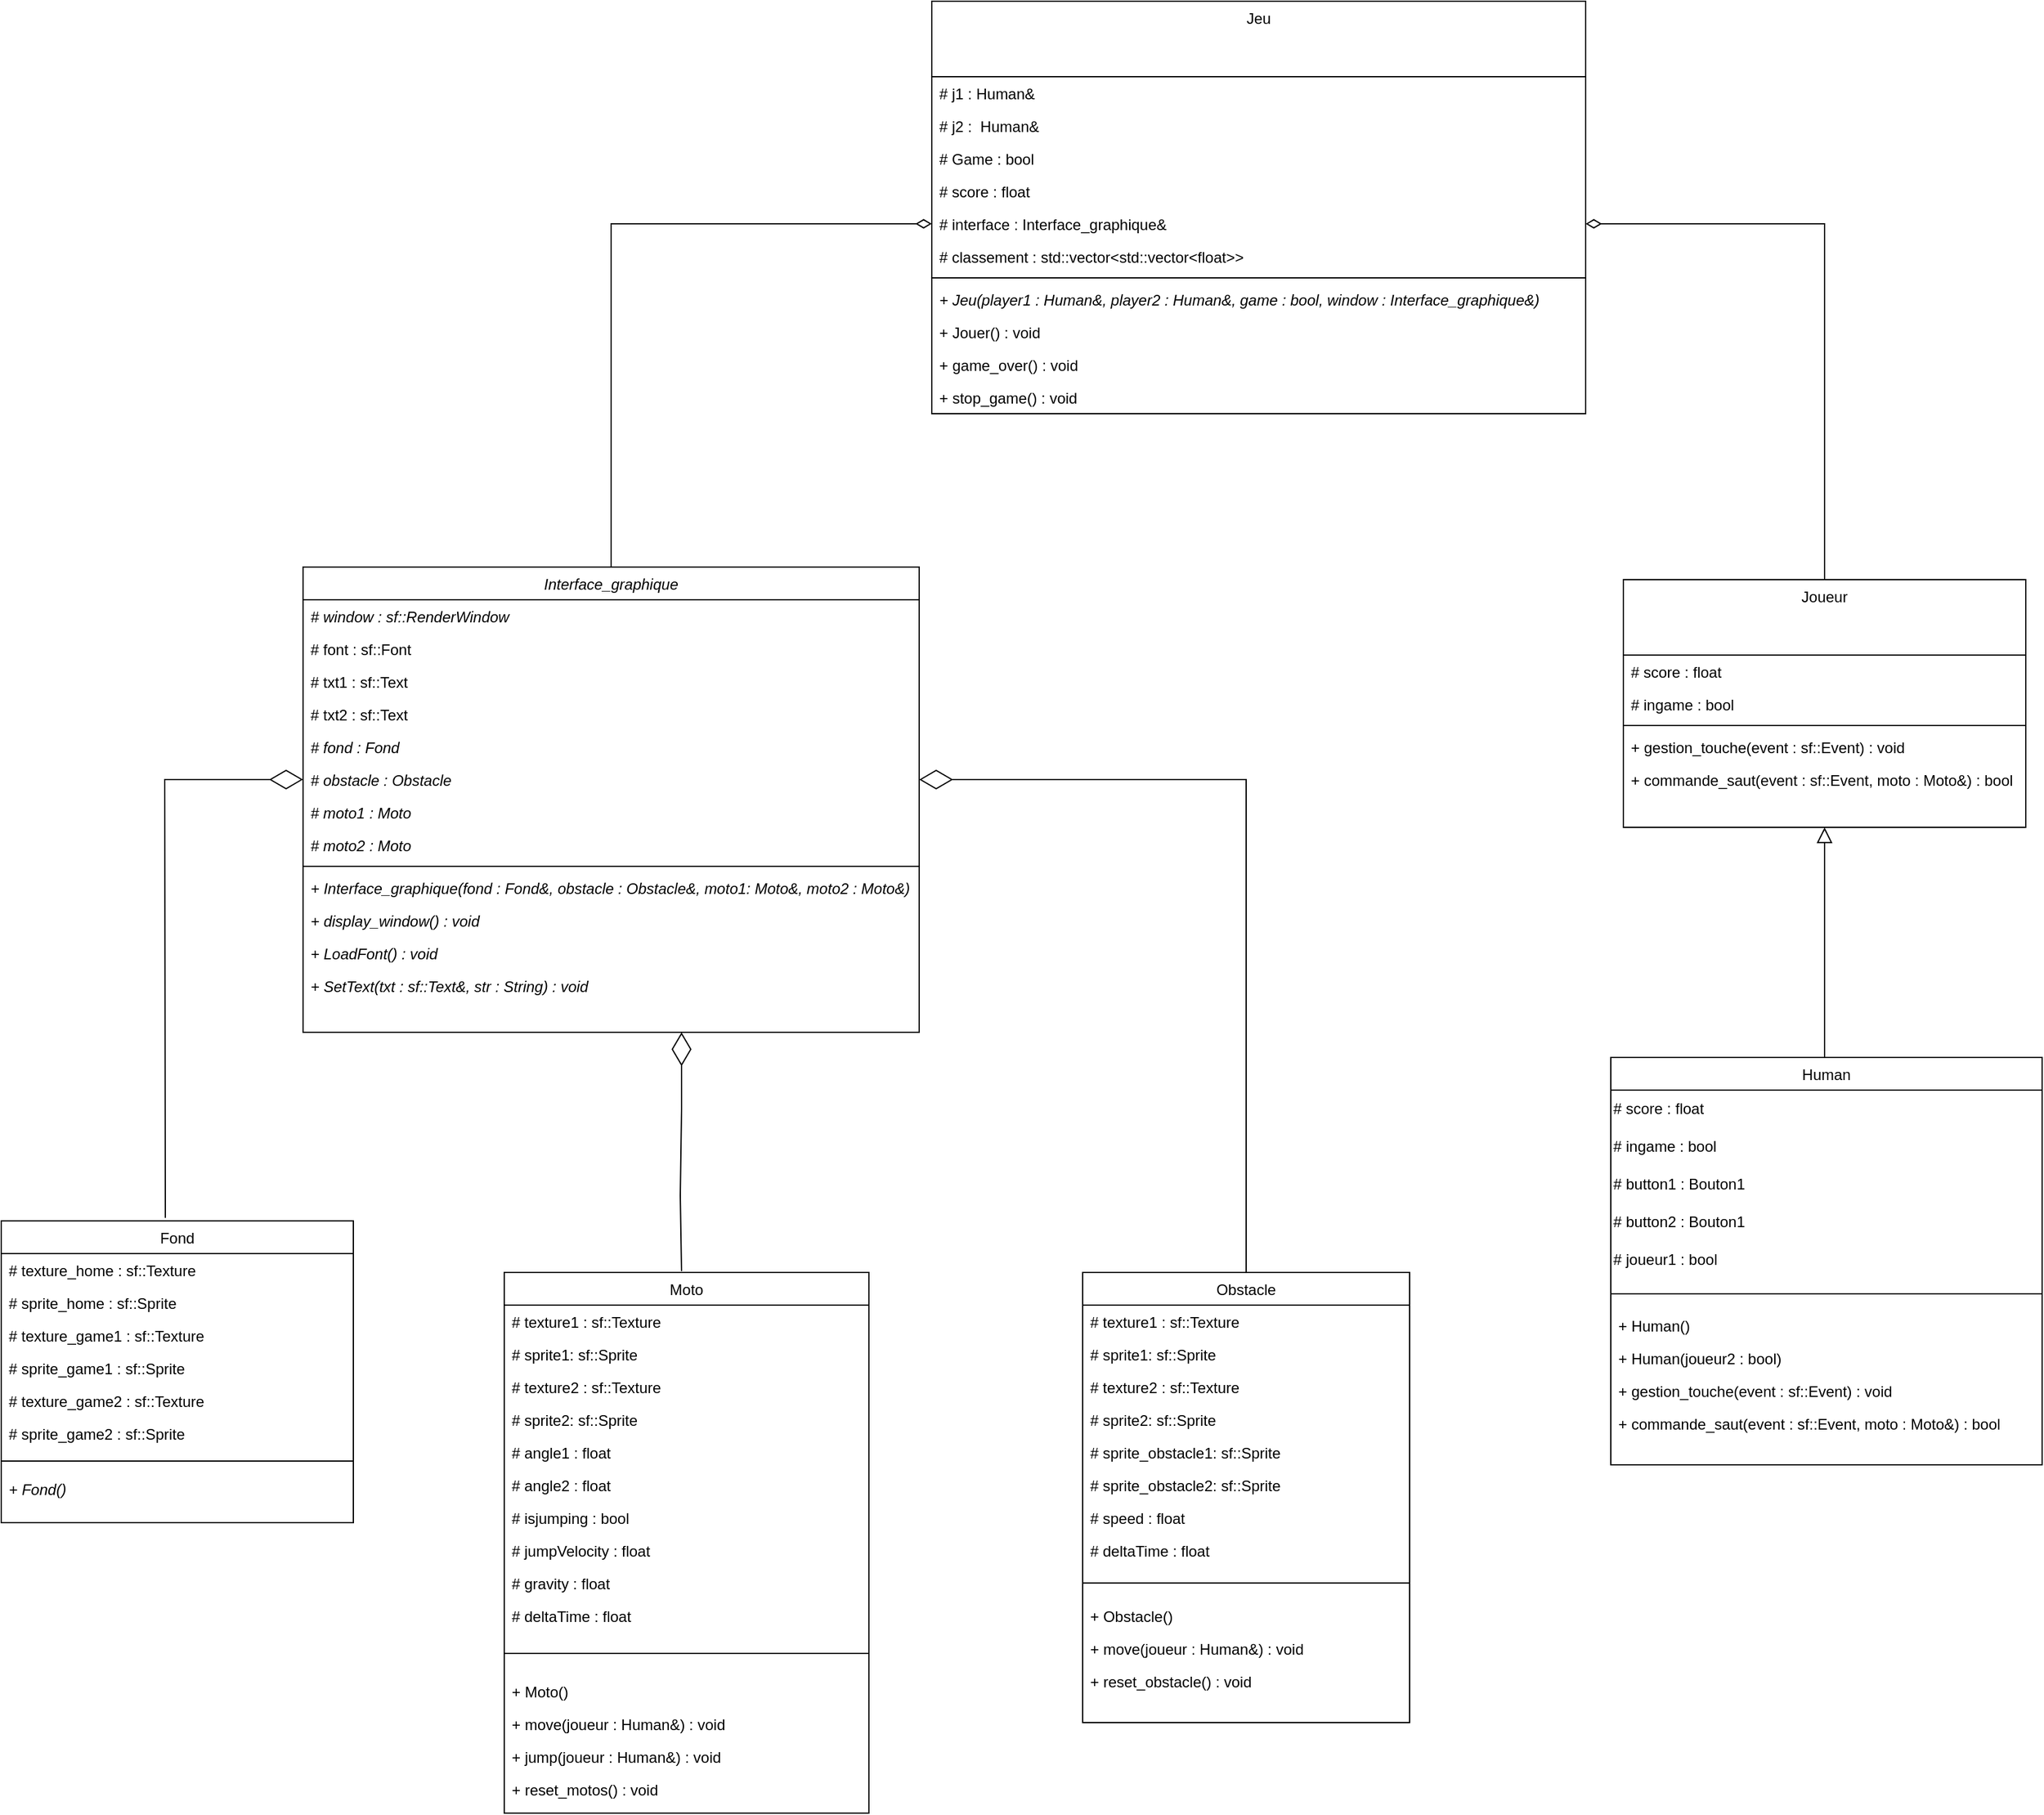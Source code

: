 <mxfile version="24.4.4" type="device">
  <diagram id="C5RBs43oDa-KdzZeNtuy" name="Page-1">
    <mxGraphModel dx="2647" dy="1991" grid="1" gridSize="10" guides="1" tooltips="1" connect="1" arrows="1" fold="1" page="1" pageScale="1" pageWidth="827" pageHeight="1169" math="0" shadow="0">
      <root>
        <mxCell id="WIyWlLk6GJQsqaUBKTNV-0" />
        <mxCell id="WIyWlLk6GJQsqaUBKTNV-1" parent="WIyWlLk6GJQsqaUBKTNV-0" />
        <mxCell id="h-lO-emz9I2BYOv12-4V-66" style="edgeStyle=orthogonalEdgeStyle;rounded=0;orthogonalLoop=1;jettySize=auto;html=1;endArrow=diamondThin;endFill=0;endSize=10;entryX=1;entryY=0.5;entryDx=0;entryDy=0;" parent="WIyWlLk6GJQsqaUBKTNV-1" source="zkfFHV4jXpPFQw0GAbJ--17" target="r4QG1wDXWR4Vy51Lts8h-43" edge="1">
          <mxGeometry relative="1" as="geometry">
            <mxPoint x="1060" y="-70" as="sourcePoint" />
          </mxGeometry>
        </mxCell>
        <mxCell id="zkfFHV4jXpPFQw0GAbJ--0" value="Interface_graphique" style="swimlane;fontStyle=2;align=center;verticalAlign=top;childLayout=stackLayout;horizontal=1;startSize=26;horizontalStack=0;resizeParent=1;resizeLast=0;collapsible=1;marginBottom=0;rounded=0;shadow=0;strokeWidth=1;" parent="WIyWlLk6GJQsqaUBKTNV-1" vertex="1">
          <mxGeometry x="-200" y="-330" width="490" height="370" as="geometry">
            <mxRectangle x="230" y="53" width="160" height="26" as="alternateBounds" />
          </mxGeometry>
        </mxCell>
        <mxCell id="r4QG1wDXWR4Vy51Lts8h-7" value="# window : sf::RenderWindow " style="text;align=left;verticalAlign=top;spacingLeft=4;spacingRight=4;overflow=hidden;rotatable=0;points=[[0,0.5],[1,0.5]];portConstraint=eastwest;fontStyle=2" parent="zkfFHV4jXpPFQw0GAbJ--0" vertex="1">
          <mxGeometry y="26" width="490" height="26" as="geometry" />
        </mxCell>
        <mxCell id="r4QG1wDXWR4Vy51Lts8h-48" value="# font : sf::Font" style="text;align=left;verticalAlign=top;spacingLeft=4;spacingRight=4;overflow=hidden;rotatable=0;points=[[0,0.5],[1,0.5]];portConstraint=eastwest;" parent="zkfFHV4jXpPFQw0GAbJ--0" vertex="1">
          <mxGeometry y="52" width="490" height="26" as="geometry" />
        </mxCell>
        <mxCell id="R3BcS-dxIxaYE3Pt7QyG-0" value="# txt1 : sf::Text" style="text;align=left;verticalAlign=top;spacingLeft=4;spacingRight=4;overflow=hidden;rotatable=0;points=[[0,0.5],[1,0.5]];portConstraint=eastwest;" parent="zkfFHV4jXpPFQw0GAbJ--0" vertex="1">
          <mxGeometry y="78" width="490" height="26" as="geometry" />
        </mxCell>
        <mxCell id="r4QG1wDXWR4Vy51Lts8h-47" value="# txt2 : sf::Text" style="text;align=left;verticalAlign=top;spacingLeft=4;spacingRight=4;overflow=hidden;rotatable=0;points=[[0,0.5],[1,0.5]];portConstraint=eastwest;" parent="zkfFHV4jXpPFQw0GAbJ--0" vertex="1">
          <mxGeometry y="104" width="490" height="26" as="geometry" />
        </mxCell>
        <mxCell id="r4QG1wDXWR4Vy51Lts8h-10" value="# fond : Fond" style="text;align=left;verticalAlign=top;spacingLeft=4;spacingRight=4;overflow=hidden;rotatable=0;points=[[0,0.5],[1,0.5]];portConstraint=eastwest;fontStyle=2" parent="zkfFHV4jXpPFQw0GAbJ--0" vertex="1">
          <mxGeometry y="130" width="490" height="26" as="geometry" />
        </mxCell>
        <mxCell id="r4QG1wDXWR4Vy51Lts8h-49" value="# obstacle : Obstacle" style="text;align=left;verticalAlign=top;spacingLeft=4;spacingRight=4;overflow=hidden;rotatable=0;points=[[0,0.5],[1,0.5]];portConstraint=eastwest;fontStyle=2" parent="zkfFHV4jXpPFQw0GAbJ--0" vertex="1">
          <mxGeometry y="156" width="490" height="26" as="geometry" />
        </mxCell>
        <mxCell id="vCATtx_reJFa3keDzBUc-161" value="# moto1 : Moto" style="text;align=left;verticalAlign=top;spacingLeft=4;spacingRight=4;overflow=hidden;rotatable=0;points=[[0,0.5],[1,0.5]];portConstraint=eastwest;fontStyle=2" vertex="1" parent="zkfFHV4jXpPFQw0GAbJ--0">
          <mxGeometry y="182" width="490" height="26" as="geometry" />
        </mxCell>
        <mxCell id="vCATtx_reJFa3keDzBUc-162" value="# moto2 : Moto" style="text;align=left;verticalAlign=top;spacingLeft=4;spacingRight=4;overflow=hidden;rotatable=0;points=[[0,0.5],[1,0.5]];portConstraint=eastwest;fontStyle=2" vertex="1" parent="zkfFHV4jXpPFQw0GAbJ--0">
          <mxGeometry y="208" width="490" height="26" as="geometry" />
        </mxCell>
        <mxCell id="zkfFHV4jXpPFQw0GAbJ--4" value="" style="line;html=1;strokeWidth=1;align=left;verticalAlign=middle;spacingTop=-1;spacingLeft=3;spacingRight=3;rotatable=0;labelPosition=right;points=[];portConstraint=eastwest;" parent="zkfFHV4jXpPFQw0GAbJ--0" vertex="1">
          <mxGeometry y="234" width="490" height="8" as="geometry" />
        </mxCell>
        <mxCell id="zkfFHV4jXpPFQw0GAbJ--5" value="+ Interface_graphique(fond : Fond&amp;, obstacle : Obstacle&amp;, moto1: Moto&amp;, moto2 : Moto&amp;)" style="text;align=left;verticalAlign=top;spacingLeft=4;spacingRight=4;overflow=hidden;rotatable=0;points=[[0,0.5],[1,0.5]];portConstraint=eastwest;fontStyle=2" parent="zkfFHV4jXpPFQw0GAbJ--0" vertex="1">
          <mxGeometry y="242" width="490" height="26" as="geometry" />
        </mxCell>
        <mxCell id="vCATtx_reJFa3keDzBUc-163" value="+ display_window() : void" style="text;align=left;verticalAlign=top;spacingLeft=4;spacingRight=4;overflow=hidden;rotatable=0;points=[[0,0.5],[1,0.5]];portConstraint=eastwest;fontStyle=2" vertex="1" parent="zkfFHV4jXpPFQw0GAbJ--0">
          <mxGeometry y="268" width="490" height="26" as="geometry" />
        </mxCell>
        <mxCell id="vCATtx_reJFa3keDzBUc-164" value="+ LoadFont() : void" style="text;align=left;verticalAlign=top;spacingLeft=4;spacingRight=4;overflow=hidden;rotatable=0;points=[[0,0.5],[1,0.5]];portConstraint=eastwest;fontStyle=2" vertex="1" parent="zkfFHV4jXpPFQw0GAbJ--0">
          <mxGeometry y="294" width="490" height="26" as="geometry" />
        </mxCell>
        <mxCell id="vCATtx_reJFa3keDzBUc-165" value="+ SetText(txt : sf::Text&amp;, str : String) : void" style="text;align=left;verticalAlign=top;spacingLeft=4;spacingRight=4;overflow=hidden;rotatable=0;points=[[0,0.5],[1,0.5]];portConstraint=eastwest;fontStyle=2" vertex="1" parent="zkfFHV4jXpPFQw0GAbJ--0">
          <mxGeometry y="320" width="490" height="26" as="geometry" />
        </mxCell>
        <mxCell id="zkfFHV4jXpPFQw0GAbJ--6" value="Fond" style="swimlane;fontStyle=0;align=center;verticalAlign=top;childLayout=stackLayout;horizontal=1;startSize=26;horizontalStack=0;resizeParent=1;resizeLast=0;collapsible=1;marginBottom=0;rounded=0;shadow=0;strokeWidth=1;" parent="WIyWlLk6GJQsqaUBKTNV-1" vertex="1">
          <mxGeometry x="-440" y="190" width="280" height="240" as="geometry">
            <mxRectangle x="130" y="380" width="160" height="26" as="alternateBounds" />
          </mxGeometry>
        </mxCell>
        <mxCell id="zkfFHV4jXpPFQw0GAbJ--7" value="# texture_home : sf::Texture" style="text;align=left;verticalAlign=top;spacingLeft=4;spacingRight=4;overflow=hidden;rotatable=0;points=[[0,0.5],[1,0.5]];portConstraint=eastwest;" parent="zkfFHV4jXpPFQw0GAbJ--6" vertex="1">
          <mxGeometry y="26" width="280" height="26" as="geometry" />
        </mxCell>
        <mxCell id="vCATtx_reJFa3keDzBUc-167" value="# sprite_home : sf::Sprite" style="text;align=left;verticalAlign=top;spacingLeft=4;spacingRight=4;overflow=hidden;rotatable=0;points=[[0,0.5],[1,0.5]];portConstraint=eastwest;" vertex="1" parent="zkfFHV4jXpPFQw0GAbJ--6">
          <mxGeometry y="52" width="280" height="26" as="geometry" />
        </mxCell>
        <mxCell id="vCATtx_reJFa3keDzBUc-168" value="# texture_game1 : sf::Texture" style="text;align=left;verticalAlign=top;spacingLeft=4;spacingRight=4;overflow=hidden;rotatable=0;points=[[0,0.5],[1,0.5]];portConstraint=eastwest;" vertex="1" parent="zkfFHV4jXpPFQw0GAbJ--6">
          <mxGeometry y="78" width="280" height="26" as="geometry" />
        </mxCell>
        <mxCell id="vCATtx_reJFa3keDzBUc-169" value="# sprite_game1 : sf::Sprite" style="text;align=left;verticalAlign=top;spacingLeft=4;spacingRight=4;overflow=hidden;rotatable=0;points=[[0,0.5],[1,0.5]];portConstraint=eastwest;" vertex="1" parent="zkfFHV4jXpPFQw0GAbJ--6">
          <mxGeometry y="104" width="280" height="26" as="geometry" />
        </mxCell>
        <mxCell id="vCATtx_reJFa3keDzBUc-170" value="# texture_game2 : sf::Texture" style="text;align=left;verticalAlign=top;spacingLeft=4;spacingRight=4;overflow=hidden;rotatable=0;points=[[0,0.5],[1,0.5]];portConstraint=eastwest;" vertex="1" parent="zkfFHV4jXpPFQw0GAbJ--6">
          <mxGeometry y="130" width="280" height="26" as="geometry" />
        </mxCell>
        <mxCell id="vCATtx_reJFa3keDzBUc-171" value="# sprite_game2 : sf::Sprite" style="text;align=left;verticalAlign=top;spacingLeft=4;spacingRight=4;overflow=hidden;rotatable=0;points=[[0,0.5],[1,0.5]];portConstraint=eastwest;" vertex="1" parent="zkfFHV4jXpPFQw0GAbJ--6">
          <mxGeometry y="156" width="280" height="26" as="geometry" />
        </mxCell>
        <mxCell id="zkfFHV4jXpPFQw0GAbJ--9" value="" style="line;html=1;strokeWidth=1;align=left;verticalAlign=middle;spacingTop=-1;spacingLeft=3;spacingRight=3;rotatable=0;labelPosition=right;points=[];portConstraint=eastwest;" parent="zkfFHV4jXpPFQw0GAbJ--6" vertex="1">
          <mxGeometry y="182" width="280" height="18" as="geometry" />
        </mxCell>
        <mxCell id="vCATtx_reJFa3keDzBUc-172" value="+ Fond()" style="text;align=left;verticalAlign=top;spacingLeft=4;spacingRight=4;overflow=hidden;rotatable=0;points=[[0,0.5],[1,0.5]];portConstraint=eastwest;fontStyle=2" vertex="1" parent="zkfFHV4jXpPFQw0GAbJ--6">
          <mxGeometry y="200" width="280" height="26" as="geometry" />
        </mxCell>
        <mxCell id="zkfFHV4jXpPFQw0GAbJ--17" value="Joueur" style="swimlane;fontStyle=0;align=center;verticalAlign=top;childLayout=stackLayout;horizontal=1;startSize=60;horizontalStack=0;resizeParent=1;resizeLast=0;collapsible=1;marginBottom=0;rounded=0;shadow=0;strokeWidth=1;" parent="WIyWlLk6GJQsqaUBKTNV-1" vertex="1">
          <mxGeometry x="850" y="-320" width="320" height="197" as="geometry">
            <mxRectangle x="550" y="140" width="160" height="26" as="alternateBounds" />
          </mxGeometry>
        </mxCell>
        <mxCell id="r4QG1wDXWR4Vy51Lts8h-9" value="# score : float" style="text;align=left;verticalAlign=top;spacingLeft=4;spacingRight=4;overflow=hidden;rotatable=0;points=[[0,0.5],[1,0.5]];portConstraint=eastwest;" parent="zkfFHV4jXpPFQw0GAbJ--17" vertex="1">
          <mxGeometry y="60" width="320" height="26" as="geometry" />
        </mxCell>
        <mxCell id="6tvysSd0uOdUDDxK0sPk-0" value="# ingame : bool" style="text;align=left;verticalAlign=top;spacingLeft=4;spacingRight=4;overflow=hidden;rotatable=0;points=[[0,0.5],[1,0.5]];portConstraint=eastwest;" parent="zkfFHV4jXpPFQw0GAbJ--17" vertex="1">
          <mxGeometry y="86" width="320" height="26" as="geometry" />
        </mxCell>
        <mxCell id="zkfFHV4jXpPFQw0GAbJ--23" value="" style="line;html=1;strokeWidth=1;align=left;verticalAlign=middle;spacingTop=-1;spacingLeft=3;spacingRight=3;rotatable=0;labelPosition=right;points=[];portConstraint=eastwest;" parent="zkfFHV4jXpPFQw0GAbJ--17" vertex="1">
          <mxGeometry y="112" width="320" height="8" as="geometry" />
        </mxCell>
        <mxCell id="zkfFHV4jXpPFQw0GAbJ--24" value="+ gestion_touche(event : sf::Event) : void" style="text;align=left;verticalAlign=top;spacingLeft=4;spacingRight=4;overflow=hidden;rotatable=0;points=[[0,0.5],[1,0.5]];portConstraint=eastwest;" parent="zkfFHV4jXpPFQw0GAbJ--17" vertex="1">
          <mxGeometry y="120" width="320" height="26" as="geometry" />
        </mxCell>
        <mxCell id="r4QG1wDXWR4Vy51Lts8h-22" value="+ commande_saut(event : sf::Event, moto : Moto&amp;) : bool" style="text;align=left;verticalAlign=top;spacingLeft=4;spacingRight=4;overflow=hidden;rotatable=0;points=[[0,0.5],[1,0.5]];portConstraint=eastwest;" parent="zkfFHV4jXpPFQw0GAbJ--17" vertex="1">
          <mxGeometry y="146" width="320" height="26" as="geometry" />
        </mxCell>
        <mxCell id="h-lO-emz9I2BYOv12-4V-8" value="Moto" style="swimlane;fontStyle=0;align=center;verticalAlign=top;childLayout=stackLayout;horizontal=1;startSize=26;horizontalStack=0;resizeParent=1;resizeLast=0;collapsible=1;marginBottom=0;rounded=0;shadow=0;strokeWidth=1;" parent="WIyWlLk6GJQsqaUBKTNV-1" vertex="1">
          <mxGeometry x="-40" y="231" width="290" height="430" as="geometry">
            <mxRectangle x="130" y="380" width="160" height="26" as="alternateBounds" />
          </mxGeometry>
        </mxCell>
        <mxCell id="vCATtx_reJFa3keDzBUc-175" value="# texture1 : sf::Texture" style="text;align=left;verticalAlign=top;spacingLeft=4;spacingRight=4;overflow=hidden;rotatable=0;points=[[0,0.5],[1,0.5]];portConstraint=eastwest;" vertex="1" parent="h-lO-emz9I2BYOv12-4V-8">
          <mxGeometry y="26" width="290" height="26" as="geometry" />
        </mxCell>
        <mxCell id="h-lO-emz9I2BYOv12-4V-9" value="# sprite1: sf::Sprite" style="text;align=left;verticalAlign=top;spacingLeft=4;spacingRight=4;overflow=hidden;rotatable=0;points=[[0,0.5],[1,0.5]];portConstraint=eastwest;" parent="h-lO-emz9I2BYOv12-4V-8" vertex="1">
          <mxGeometry y="52" width="290" height="26" as="geometry" />
        </mxCell>
        <mxCell id="r4QG1wDXWR4Vy51Lts8h-26" value="# texture2 : sf::Texture" style="text;align=left;verticalAlign=top;spacingLeft=4;spacingRight=4;overflow=hidden;rotatable=0;points=[[0,0.5],[1,0.5]];portConstraint=eastwest;" parent="h-lO-emz9I2BYOv12-4V-8" vertex="1">
          <mxGeometry y="78" width="290" height="26" as="geometry" />
        </mxCell>
        <mxCell id="r4QG1wDXWR4Vy51Lts8h-27" value="# sprite2: sf::Sprite" style="text;align=left;verticalAlign=top;spacingLeft=4;spacingRight=4;overflow=hidden;rotatable=0;points=[[0,0.5],[1,0.5]];portConstraint=eastwest;" parent="h-lO-emz9I2BYOv12-4V-8" vertex="1">
          <mxGeometry y="104" width="290" height="26" as="geometry" />
        </mxCell>
        <mxCell id="6tvysSd0uOdUDDxK0sPk-3" value="# angle1 : float" style="text;align=left;verticalAlign=top;spacingLeft=4;spacingRight=4;overflow=hidden;rotatable=0;points=[[0,0.5],[1,0.5]];portConstraint=eastwest;" parent="h-lO-emz9I2BYOv12-4V-8" vertex="1">
          <mxGeometry y="130" width="290" height="26" as="geometry" />
        </mxCell>
        <mxCell id="vCATtx_reJFa3keDzBUc-178" value="# angle2 : float" style="text;align=left;verticalAlign=top;spacingLeft=4;spacingRight=4;overflow=hidden;rotatable=0;points=[[0,0.5],[1,0.5]];portConstraint=eastwest;" vertex="1" parent="h-lO-emz9I2BYOv12-4V-8">
          <mxGeometry y="156" width="290" height="26" as="geometry" />
        </mxCell>
        <mxCell id="vCATtx_reJFa3keDzBUc-179" value="# isjumping : bool" style="text;align=left;verticalAlign=top;spacingLeft=4;spacingRight=4;overflow=hidden;rotatable=0;points=[[0,0.5],[1,0.5]];portConstraint=eastwest;" vertex="1" parent="h-lO-emz9I2BYOv12-4V-8">
          <mxGeometry y="182" width="290" height="26" as="geometry" />
        </mxCell>
        <mxCell id="vCATtx_reJFa3keDzBUc-180" value="# jumpVelocity : float" style="text;align=left;verticalAlign=top;spacingLeft=4;spacingRight=4;overflow=hidden;rotatable=0;points=[[0,0.5],[1,0.5]];portConstraint=eastwest;" vertex="1" parent="h-lO-emz9I2BYOv12-4V-8">
          <mxGeometry y="208" width="290" height="26" as="geometry" />
        </mxCell>
        <mxCell id="vCATtx_reJFa3keDzBUc-181" value="# gravity : float" style="text;align=left;verticalAlign=top;spacingLeft=4;spacingRight=4;overflow=hidden;rotatable=0;points=[[0,0.5],[1,0.5]];portConstraint=eastwest;" vertex="1" parent="h-lO-emz9I2BYOv12-4V-8">
          <mxGeometry y="234" width="290" height="26" as="geometry" />
        </mxCell>
        <mxCell id="vCATtx_reJFa3keDzBUc-182" value="# deltaTime : float" style="text;align=left;verticalAlign=top;spacingLeft=4;spacingRight=4;overflow=hidden;rotatable=0;points=[[0,0.5],[1,0.5]];portConstraint=eastwest;" vertex="1" parent="h-lO-emz9I2BYOv12-4V-8">
          <mxGeometry y="260" width="290" height="26" as="geometry" />
        </mxCell>
        <mxCell id="h-lO-emz9I2BYOv12-4V-12" value="" style="line;html=1;strokeWidth=1;align=left;verticalAlign=middle;spacingTop=-1;spacingLeft=3;spacingRight=3;rotatable=0;labelPosition=right;points=[];portConstraint=eastwest;" parent="h-lO-emz9I2BYOv12-4V-8" vertex="1">
          <mxGeometry y="286" width="290" height="34" as="geometry" />
        </mxCell>
        <mxCell id="h-lO-emz9I2BYOv12-4V-33" value="+ Moto()" style="text;align=left;verticalAlign=top;spacingLeft=4;spacingRight=4;overflow=hidden;rotatable=0;points=[[0,0.5],[1,0.5]];portConstraint=eastwest;fontStyle=0" parent="h-lO-emz9I2BYOv12-4V-8" vertex="1">
          <mxGeometry y="320" width="290" height="26" as="geometry" />
        </mxCell>
        <mxCell id="R3BcS-dxIxaYE3Pt7QyG-3" value="+ move(joueur : Human&amp;) : void" style="text;align=left;verticalAlign=top;spacingLeft=4;spacingRight=4;overflow=hidden;rotatable=0;points=[[0,0.5],[1,0.5]];portConstraint=eastwest;fontStyle=0" parent="h-lO-emz9I2BYOv12-4V-8" vertex="1">
          <mxGeometry y="346" width="290" height="26" as="geometry" />
        </mxCell>
        <mxCell id="vCATtx_reJFa3keDzBUc-183" value="+ jump(joueur : Human&amp;) : void" style="text;align=left;verticalAlign=top;spacingLeft=4;spacingRight=4;overflow=hidden;rotatable=0;points=[[0,0.5],[1,0.5]];portConstraint=eastwest;fontStyle=0" vertex="1" parent="h-lO-emz9I2BYOv12-4V-8">
          <mxGeometry y="372" width="290" height="26" as="geometry" />
        </mxCell>
        <mxCell id="vCATtx_reJFa3keDzBUc-184" value="+ reset_motos() : void" style="text;align=left;verticalAlign=top;spacingLeft=4;spacingRight=4;overflow=hidden;rotatable=0;points=[[0,0.5],[1,0.5]];portConstraint=eastwest;fontStyle=0" vertex="1" parent="h-lO-emz9I2BYOv12-4V-8">
          <mxGeometry y="398" width="290" height="26" as="geometry" />
        </mxCell>
        <mxCell id="h-lO-emz9I2BYOv12-4V-18" value="Obstacle" style="swimlane;fontStyle=0;align=center;verticalAlign=top;childLayout=stackLayout;horizontal=1;startSize=26;horizontalStack=0;resizeParent=1;resizeLast=0;collapsible=1;marginBottom=0;rounded=0;shadow=0;strokeWidth=1;" parent="WIyWlLk6GJQsqaUBKTNV-1" vertex="1">
          <mxGeometry x="420" y="231" width="260" height="358" as="geometry">
            <mxRectangle x="130" y="380" width="160" height="26" as="alternateBounds" />
          </mxGeometry>
        </mxCell>
        <mxCell id="h-lO-emz9I2BYOv12-4V-19" value="# texture1 : sf::Texture" style="text;align=left;verticalAlign=top;spacingLeft=4;spacingRight=4;overflow=hidden;rotatable=0;points=[[0,0.5],[1,0.5]];portConstraint=eastwest;" parent="h-lO-emz9I2BYOv12-4V-18" vertex="1">
          <mxGeometry y="26" width="260" height="26" as="geometry" />
        </mxCell>
        <mxCell id="r4QG1wDXWR4Vy51Lts8h-35" value="# sprite1: sf::Sprite" style="text;align=left;verticalAlign=top;spacingLeft=4;spacingRight=4;overflow=hidden;rotatable=0;points=[[0,0.5],[1,0.5]];portConstraint=eastwest;" parent="h-lO-emz9I2BYOv12-4V-18" vertex="1">
          <mxGeometry y="52" width="260" height="26" as="geometry" />
        </mxCell>
        <mxCell id="vCATtx_reJFa3keDzBUc-185" value="# texture2 : sf::Texture" style="text;align=left;verticalAlign=top;spacingLeft=4;spacingRight=4;overflow=hidden;rotatable=0;points=[[0,0.5],[1,0.5]];portConstraint=eastwest;" vertex="1" parent="h-lO-emz9I2BYOv12-4V-18">
          <mxGeometry y="78" width="260" height="26" as="geometry" />
        </mxCell>
        <mxCell id="vCATtx_reJFa3keDzBUc-186" value="# sprite2: sf::Sprite" style="text;align=left;verticalAlign=top;spacingLeft=4;spacingRight=4;overflow=hidden;rotatable=0;points=[[0,0.5],[1,0.5]];portConstraint=eastwest;" vertex="1" parent="h-lO-emz9I2BYOv12-4V-18">
          <mxGeometry y="104" width="260" height="26" as="geometry" />
        </mxCell>
        <mxCell id="vCATtx_reJFa3keDzBUc-187" value="# sprite_obstacle1: sf::Sprite" style="text;align=left;verticalAlign=top;spacingLeft=4;spacingRight=4;overflow=hidden;rotatable=0;points=[[0,0.5],[1,0.5]];portConstraint=eastwest;" vertex="1" parent="h-lO-emz9I2BYOv12-4V-18">
          <mxGeometry y="130" width="260" height="26" as="geometry" />
        </mxCell>
        <mxCell id="vCATtx_reJFa3keDzBUc-189" value="# sprite_obstacle2: sf::Sprite" style="text;align=left;verticalAlign=top;spacingLeft=4;spacingRight=4;overflow=hidden;rotatable=0;points=[[0,0.5],[1,0.5]];portConstraint=eastwest;" vertex="1" parent="h-lO-emz9I2BYOv12-4V-18">
          <mxGeometry y="156" width="260" height="26" as="geometry" />
        </mxCell>
        <mxCell id="vCATtx_reJFa3keDzBUc-190" value="# speed : float" style="text;align=left;verticalAlign=top;spacingLeft=4;spacingRight=4;overflow=hidden;rotatable=0;points=[[0,0.5],[1,0.5]];portConstraint=eastwest;" vertex="1" parent="h-lO-emz9I2BYOv12-4V-18">
          <mxGeometry y="182" width="260" height="26" as="geometry" />
        </mxCell>
        <mxCell id="vCATtx_reJFa3keDzBUc-191" value="# deltaTime : float" style="text;align=left;verticalAlign=top;spacingLeft=4;spacingRight=4;overflow=hidden;rotatable=0;points=[[0,0.5],[1,0.5]];portConstraint=eastwest;" vertex="1" parent="h-lO-emz9I2BYOv12-4V-18">
          <mxGeometry y="208" width="260" height="26" as="geometry" />
        </mxCell>
        <mxCell id="h-lO-emz9I2BYOv12-4V-21" value="" style="line;html=1;strokeWidth=1;align=left;verticalAlign=middle;spacingTop=-1;spacingLeft=3;spacingRight=3;rotatable=0;labelPosition=right;points=[];portConstraint=eastwest;" parent="h-lO-emz9I2BYOv12-4V-18" vertex="1">
          <mxGeometry y="234" width="260" height="26" as="geometry" />
        </mxCell>
        <mxCell id="h-lO-emz9I2BYOv12-4V-41" value="+ Obstacle()" style="text;align=left;verticalAlign=top;spacingLeft=4;spacingRight=4;overflow=hidden;rotatable=0;points=[[0,0.5],[1,0.5]];portConstraint=eastwest;fontStyle=0" parent="h-lO-emz9I2BYOv12-4V-18" vertex="1">
          <mxGeometry y="260" width="260" height="26" as="geometry" />
        </mxCell>
        <mxCell id="R3BcS-dxIxaYE3Pt7QyG-6" value="+ move(joueur : Human&amp;) : void" style="text;align=left;verticalAlign=top;spacingLeft=4;spacingRight=4;overflow=hidden;rotatable=0;points=[[0,0.5],[1,0.5]];portConstraint=eastwest;fontStyle=0" parent="h-lO-emz9I2BYOv12-4V-18" vertex="1">
          <mxGeometry y="286" width="260" height="26" as="geometry" />
        </mxCell>
        <mxCell id="vCATtx_reJFa3keDzBUc-192" value="+ reset_obstacle() : void" style="text;align=left;verticalAlign=top;spacingLeft=4;spacingRight=4;overflow=hidden;rotatable=0;points=[[0,0.5],[1,0.5]];portConstraint=eastwest;fontStyle=0" vertex="1" parent="h-lO-emz9I2BYOv12-4V-18">
          <mxGeometry y="312" width="260" height="26" as="geometry" />
        </mxCell>
        <mxCell id="h-lO-emz9I2BYOv12-4V-99" style="edgeStyle=orthogonalEdgeStyle;rounded=0;orthogonalLoop=1;jettySize=auto;html=1;endArrow=block;endFill=0;endSize=10;exitX=0.5;exitY=0;exitDx=0;exitDy=0;entryX=0.5;entryY=1;entryDx=0;entryDy=0;" parent="WIyWlLk6GJQsqaUBKTNV-1" source="h-lO-emz9I2BYOv12-4V-77" target="zkfFHV4jXpPFQw0GAbJ--17" edge="1">
          <mxGeometry relative="1" as="geometry">
            <mxPoint x="1245.067" y="293" as="targetPoint" />
            <Array as="points">
              <mxPoint x="1010" y="60" />
            </Array>
          </mxGeometry>
        </mxCell>
        <mxCell id="h-lO-emz9I2BYOv12-4V-77" value="Human" style="swimlane;fontStyle=0;align=center;verticalAlign=top;childLayout=stackLayout;horizontal=1;startSize=26;horizontalStack=0;resizeParent=1;resizeLast=0;collapsible=1;marginBottom=0;rounded=0;shadow=0;strokeWidth=1;" parent="WIyWlLk6GJQsqaUBKTNV-1" vertex="1">
          <mxGeometry x="840" y="60" width="343" height="324" as="geometry">
            <mxRectangle x="550" y="140" width="160" height="26" as="alternateBounds" />
          </mxGeometry>
        </mxCell>
        <mxCell id="vCATtx_reJFa3keDzBUc-74" value="&lt;div align=&quot;left&quot;&gt;# score : float&lt;/div&gt;" style="text;html=1;align=left;verticalAlign=middle;resizable=0;points=[];autosize=1;strokeColor=none;fillColor=none;" vertex="1" parent="h-lO-emz9I2BYOv12-4V-77">
          <mxGeometry y="26" width="343" height="30" as="geometry" />
        </mxCell>
        <mxCell id="vCATtx_reJFa3keDzBUc-77" value="&lt;div align=&quot;left&quot;&gt;# ingame : bool&lt;br&gt;&lt;/div&gt;" style="text;html=1;align=left;verticalAlign=middle;resizable=0;points=[];autosize=1;strokeColor=none;fillColor=none;" vertex="1" parent="h-lO-emz9I2BYOv12-4V-77">
          <mxGeometry y="56" width="343" height="30" as="geometry" />
        </mxCell>
        <mxCell id="vCATtx_reJFa3keDzBUc-78" value="&lt;div align=&quot;left&quot;&gt;# button1 : Bouton1&lt;br&gt;&lt;/div&gt;" style="text;html=1;align=left;verticalAlign=middle;resizable=0;points=[];autosize=1;strokeColor=none;fillColor=none;" vertex="1" parent="h-lO-emz9I2BYOv12-4V-77">
          <mxGeometry y="86" width="343" height="30" as="geometry" />
        </mxCell>
        <mxCell id="vCATtx_reJFa3keDzBUc-79" value="&lt;div align=&quot;left&quot;&gt;# button2 : Bouton1&lt;br&gt;&lt;/div&gt;" style="text;html=1;align=left;verticalAlign=middle;resizable=0;points=[];autosize=1;strokeColor=none;fillColor=none;" vertex="1" parent="h-lO-emz9I2BYOv12-4V-77">
          <mxGeometry y="116" width="343" height="30" as="geometry" />
        </mxCell>
        <mxCell id="vCATtx_reJFa3keDzBUc-80" value="&lt;div align=&quot;left&quot;&gt;# joueur1 : bool&lt;br&gt;&lt;/div&gt;" style="text;html=1;align=left;verticalAlign=middle;resizable=0;points=[];autosize=1;strokeColor=none;fillColor=none;" vertex="1" parent="h-lO-emz9I2BYOv12-4V-77">
          <mxGeometry y="146" width="343" height="30" as="geometry" />
        </mxCell>
        <mxCell id="h-lO-emz9I2BYOv12-4V-78" value="" style="line;html=1;strokeWidth=1;align=left;verticalAlign=middle;spacingTop=-1;spacingLeft=3;spacingRight=3;rotatable=0;labelPosition=right;points=[];portConstraint=eastwest;" parent="h-lO-emz9I2BYOv12-4V-77" vertex="1">
          <mxGeometry y="176" width="343" height="24" as="geometry" />
        </mxCell>
        <mxCell id="vCATtx_reJFa3keDzBUc-157" value="+ Human()" style="text;align=left;verticalAlign=top;spacingLeft=4;spacingRight=4;overflow=hidden;rotatable=0;points=[[0,0.5],[1,0.5]];portConstraint=eastwest;" vertex="1" parent="h-lO-emz9I2BYOv12-4V-77">
          <mxGeometry y="200" width="343" height="26" as="geometry" />
        </mxCell>
        <mxCell id="vCATtx_reJFa3keDzBUc-158" value="+ Human(joueur2 : bool)" style="text;align=left;verticalAlign=top;spacingLeft=4;spacingRight=4;overflow=hidden;rotatable=0;points=[[0,0.5],[1,0.5]];portConstraint=eastwest;" vertex="1" parent="h-lO-emz9I2BYOv12-4V-77">
          <mxGeometry y="226" width="343" height="26" as="geometry" />
        </mxCell>
        <mxCell id="h-lO-emz9I2BYOv12-4V-79" value="+ gestion_touche(event : sf::Event) : void" style="text;align=left;verticalAlign=top;spacingLeft=4;spacingRight=4;overflow=hidden;rotatable=0;points=[[0,0.5],[1,0.5]];portConstraint=eastwest;fontStyle=0" parent="h-lO-emz9I2BYOv12-4V-77" vertex="1">
          <mxGeometry y="252" width="343" height="26" as="geometry" />
        </mxCell>
        <mxCell id="r4QG1wDXWR4Vy51Lts8h-23" value="+ commande_saut(event : sf::Event, moto : Moto&amp;) : bool" style="text;align=left;verticalAlign=top;spacingLeft=4;spacingRight=4;overflow=hidden;rotatable=0;points=[[0,0.5],[1,0.5]];portConstraint=eastwest;" parent="h-lO-emz9I2BYOv12-4V-77" vertex="1">
          <mxGeometry y="278" width="343" height="26" as="geometry" />
        </mxCell>
        <mxCell id="r4QG1wDXWR4Vy51Lts8h-4" value="" style="endArrow=diamondThin;endFill=0;endSize=24;html=1;rounded=0;" parent="WIyWlLk6GJQsqaUBKTNV-1" edge="1">
          <mxGeometry width="160" relative="1" as="geometry">
            <mxPoint x="101" y="230" as="sourcePoint" />
            <mxPoint x="101" y="40" as="targetPoint" />
            <Array as="points">
              <mxPoint x="100" y="170" />
              <mxPoint x="101.02" y="101" />
            </Array>
          </mxGeometry>
        </mxCell>
        <mxCell id="r4QG1wDXWR4Vy51Lts8h-5" value="" style="endArrow=diamondThin;endFill=0;endSize=24;html=1;rounded=0;exitX=0.466;exitY=-0.01;exitDx=0;exitDy=0;exitPerimeter=0;entryX=0;entryY=0.5;entryDx=0;entryDy=0;" parent="WIyWlLk6GJQsqaUBKTNV-1" source="zkfFHV4jXpPFQw0GAbJ--6" target="r4QG1wDXWR4Vy51Lts8h-49" edge="1">
          <mxGeometry width="160" relative="1" as="geometry">
            <mxPoint x="500" y="240" as="sourcePoint" />
            <mxPoint x="660" y="240" as="targetPoint" />
            <Array as="points">
              <mxPoint x="-310" y="-161" />
            </Array>
          </mxGeometry>
        </mxCell>
        <mxCell id="r4QG1wDXWR4Vy51Lts8h-6" value="" style="endArrow=diamondThin;endFill=0;endSize=24;html=1;rounded=0;exitX=0.5;exitY=0;exitDx=0;exitDy=0;entryX=1;entryY=0.5;entryDx=0;entryDy=0;" parent="WIyWlLk6GJQsqaUBKTNV-1" source="h-lO-emz9I2BYOv12-4V-18" target="r4QG1wDXWR4Vy51Lts8h-49" edge="1">
          <mxGeometry width="160" relative="1" as="geometry">
            <mxPoint x="584" y="220" as="sourcePoint" />
            <mxPoint x="744" y="220" as="targetPoint" />
            <Array as="points">
              <mxPoint x="550" y="-161" />
            </Array>
          </mxGeometry>
        </mxCell>
        <mxCell id="r4QG1wDXWR4Vy51Lts8h-29" value="Jeu" style="swimlane;fontStyle=0;align=center;verticalAlign=top;childLayout=stackLayout;horizontal=1;startSize=60;horizontalStack=0;resizeParent=1;resizeLast=0;collapsible=1;marginBottom=0;rounded=0;shadow=0;strokeWidth=1;" parent="WIyWlLk6GJQsqaUBKTNV-1" vertex="1">
          <mxGeometry x="300" y="-780" width="520" height="328" as="geometry">
            <mxRectangle x="550" y="140" width="160" height="26" as="alternateBounds" />
          </mxGeometry>
        </mxCell>
        <mxCell id="r4QG1wDXWR4Vy51Lts8h-33" value="# j1 : Human&amp;" style="text;align=left;verticalAlign=top;spacingLeft=4;spacingRight=4;overflow=hidden;rotatable=0;points=[[0,0.5],[1,0.5]];portConstraint=eastwest;" parent="r4QG1wDXWR4Vy51Lts8h-29" vertex="1">
          <mxGeometry y="60" width="520" height="26" as="geometry" />
        </mxCell>
        <mxCell id="r4QG1wDXWR4Vy51Lts8h-42" value="# j2 :  Human&amp;" style="text;align=left;verticalAlign=top;spacingLeft=4;spacingRight=4;overflow=hidden;rotatable=0;points=[[0,0.5],[1,0.5]];portConstraint=eastwest;" parent="r4QG1wDXWR4Vy51Lts8h-29" vertex="1">
          <mxGeometry y="86" width="520" height="26" as="geometry" />
        </mxCell>
        <mxCell id="vCATtx_reJFa3keDzBUc-159" value="# Game : bool" style="text;align=left;verticalAlign=top;spacingLeft=4;spacingRight=4;overflow=hidden;rotatable=0;points=[[0,0.5],[1,0.5]];portConstraint=eastwest;" vertex="1" parent="r4QG1wDXWR4Vy51Lts8h-29">
          <mxGeometry y="112" width="520" height="26" as="geometry" />
        </mxCell>
        <mxCell id="vCATtx_reJFa3keDzBUc-160" value="# score : float" style="text;align=left;verticalAlign=top;spacingLeft=4;spacingRight=4;overflow=hidden;rotatable=0;points=[[0,0.5],[1,0.5]];portConstraint=eastwest;" vertex="1" parent="r4QG1wDXWR4Vy51Lts8h-29">
          <mxGeometry y="138" width="520" height="26" as="geometry" />
        </mxCell>
        <mxCell id="r4QG1wDXWR4Vy51Lts8h-43" value="# interface : Interface_graphique&amp;" style="text;align=left;verticalAlign=top;spacingLeft=4;spacingRight=4;overflow=hidden;rotatable=0;points=[[0,0.5],[1,0.5]];portConstraint=eastwest;" parent="r4QG1wDXWR4Vy51Lts8h-29" vertex="1">
          <mxGeometry y="164" width="520" height="26" as="geometry" />
        </mxCell>
        <mxCell id="r4QG1wDXWR4Vy51Lts8h-45" value="# classement : std::vector&lt;std::vector&lt;float&gt;&gt; " style="text;align=left;verticalAlign=top;spacingLeft=4;spacingRight=4;overflow=hidden;rotatable=0;points=[[0,0.5],[1,0.5]];portConstraint=eastwest;" parent="r4QG1wDXWR4Vy51Lts8h-29" vertex="1">
          <mxGeometry y="190" width="520" height="26" as="geometry" />
        </mxCell>
        <mxCell id="r4QG1wDXWR4Vy51Lts8h-31" value="" style="line;html=1;strokeWidth=1;align=left;verticalAlign=middle;spacingTop=-1;spacingLeft=3;spacingRight=3;rotatable=0;labelPosition=right;points=[];portConstraint=eastwest;" parent="r4QG1wDXWR4Vy51Lts8h-29" vertex="1">
          <mxGeometry y="216" width="520" height="8" as="geometry" />
        </mxCell>
        <mxCell id="r4QG1wDXWR4Vy51Lts8h-34" value="+ Jeu(player1 : Human&amp;, player2 : Human&amp;, game : bool, window : Interface_graphique&amp;)" style="text;align=left;verticalAlign=top;spacingLeft=4;spacingRight=4;overflow=hidden;rotatable=0;points=[[0,0.5],[1,0.5]];portConstraint=eastwest;fontStyle=2" parent="r4QG1wDXWR4Vy51Lts8h-29" vertex="1">
          <mxGeometry y="224" width="520" height="26" as="geometry" />
        </mxCell>
        <mxCell id="r4QG1wDXWR4Vy51Lts8h-32" value="+ Jouer() : void" style="text;align=left;verticalAlign=top;spacingLeft=4;spacingRight=4;overflow=hidden;rotatable=0;points=[[0,0.5],[1,0.5]];portConstraint=eastwest;" parent="r4QG1wDXWR4Vy51Lts8h-29" vertex="1">
          <mxGeometry y="250" width="520" height="26" as="geometry" />
        </mxCell>
        <mxCell id="r4QG1wDXWR4Vy51Lts8h-44" value="+ game_over() : void" style="text;align=left;verticalAlign=top;spacingLeft=4;spacingRight=4;overflow=hidden;rotatable=0;points=[[0,0.5],[1,0.5]];portConstraint=eastwest;" parent="r4QG1wDXWR4Vy51Lts8h-29" vertex="1">
          <mxGeometry y="276" width="520" height="26" as="geometry" />
        </mxCell>
        <mxCell id="6tvysSd0uOdUDDxK0sPk-2" value="+ stop_game() : void" style="text;align=left;verticalAlign=top;spacingLeft=4;spacingRight=4;overflow=hidden;rotatable=0;points=[[0,0.5],[1,0.5]];portConstraint=eastwest;" parent="r4QG1wDXWR4Vy51Lts8h-29" vertex="1">
          <mxGeometry y="302" width="520" height="26" as="geometry" />
        </mxCell>
        <mxCell id="r4QG1wDXWR4Vy51Lts8h-50" style="edgeStyle=orthogonalEdgeStyle;rounded=0;orthogonalLoop=1;jettySize=auto;html=1;endArrow=diamondThin;endFill=0;endSize=10;exitX=0.5;exitY=0;exitDx=0;exitDy=0;entryX=0;entryY=0.5;entryDx=0;entryDy=0;" parent="WIyWlLk6GJQsqaUBKTNV-1" source="zkfFHV4jXpPFQw0GAbJ--0" target="r4QG1wDXWR4Vy51Lts8h-43" edge="1">
          <mxGeometry relative="1" as="geometry">
            <mxPoint x="530" y="60" as="sourcePoint" />
            <mxPoint x="610" y="70" as="targetPoint" />
          </mxGeometry>
        </mxCell>
      </root>
    </mxGraphModel>
  </diagram>
</mxfile>
